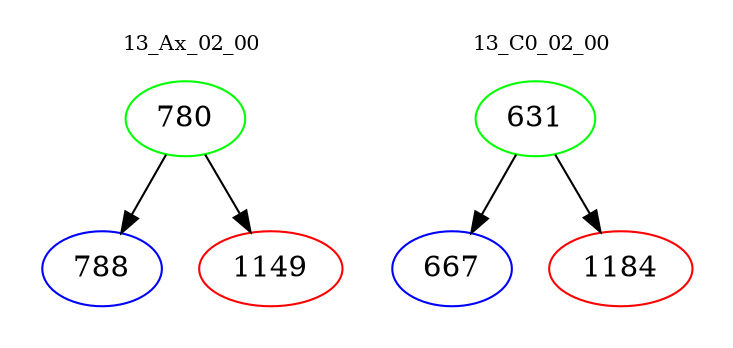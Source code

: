 digraph{
subgraph cluster_0 {
color = white
label = "13_Ax_02_00";
fontsize=10;
T0_780 [label="780", color="green"]
T0_780 -> T0_788 [color="black"]
T0_788 [label="788", color="blue"]
T0_780 -> T0_1149 [color="black"]
T0_1149 [label="1149", color="red"]
}
subgraph cluster_1 {
color = white
label = "13_C0_02_00";
fontsize=10;
T1_631 [label="631", color="green"]
T1_631 -> T1_667 [color="black"]
T1_667 [label="667", color="blue"]
T1_631 -> T1_1184 [color="black"]
T1_1184 [label="1184", color="red"]
}
}
